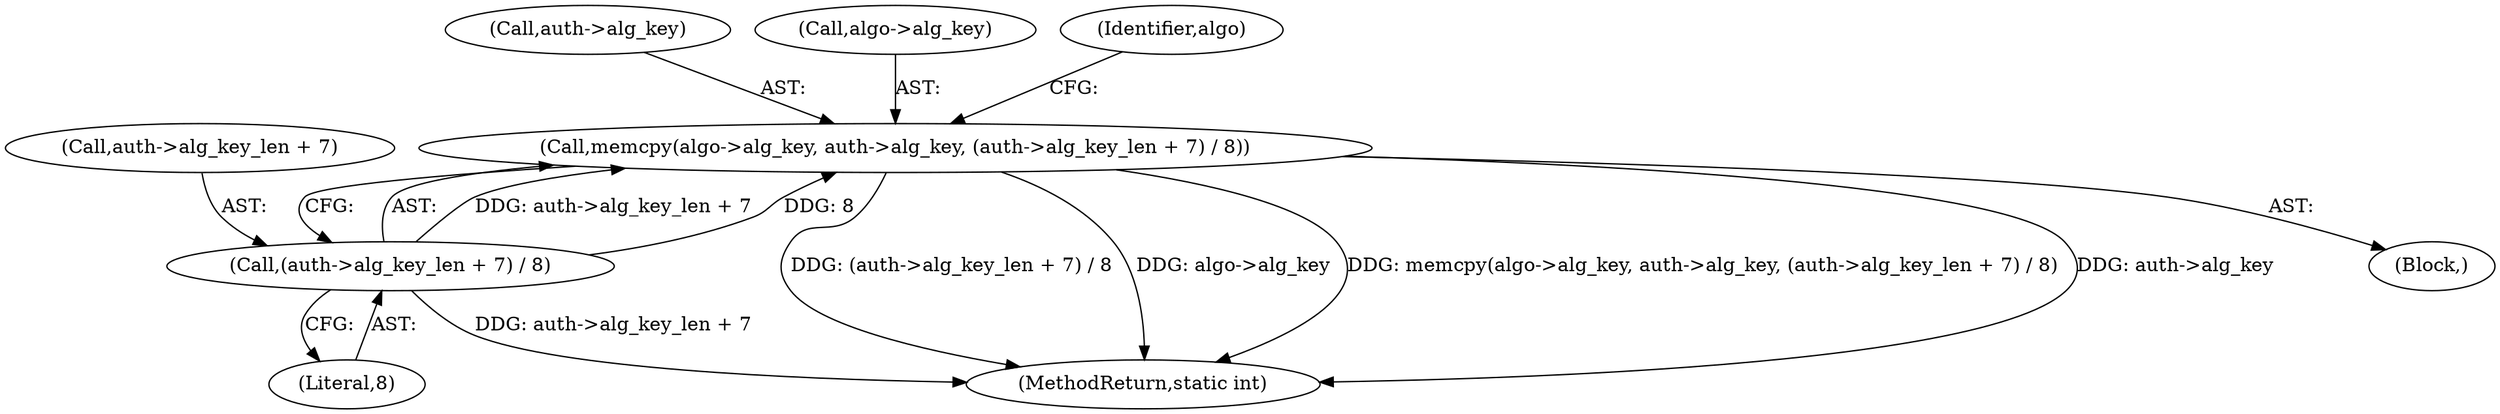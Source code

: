 digraph "0_linux_4c87308bdea31a7b4828a51f6156e6f721a1fcc9@API" {
"1000143" [label="(Call,memcpy(algo->alg_key, auth->alg_key, (auth->alg_key_len + 7) / 8))"];
"1000150" [label="(Call,(auth->alg_key_len + 7) / 8)"];
"1000147" [label="(Call,auth->alg_key)"];
"1000166" [label="(MethodReturn,static int)"];
"1000144" [label="(Call,algo->alg_key)"];
"1000150" [label="(Call,(auth->alg_key_len + 7) / 8)"];
"1000103" [label="(Block,)"];
"1000156" [label="(Literal,8)"];
"1000159" [label="(Identifier,algo)"];
"1000151" [label="(Call,auth->alg_key_len + 7)"];
"1000143" [label="(Call,memcpy(algo->alg_key, auth->alg_key, (auth->alg_key_len + 7) / 8))"];
"1000143" -> "1000103"  [label="AST: "];
"1000143" -> "1000150"  [label="CFG: "];
"1000144" -> "1000143"  [label="AST: "];
"1000147" -> "1000143"  [label="AST: "];
"1000150" -> "1000143"  [label="AST: "];
"1000159" -> "1000143"  [label="CFG: "];
"1000143" -> "1000166"  [label="DDG: (auth->alg_key_len + 7) / 8"];
"1000143" -> "1000166"  [label="DDG: algo->alg_key"];
"1000143" -> "1000166"  [label="DDG: memcpy(algo->alg_key, auth->alg_key, (auth->alg_key_len + 7) / 8)"];
"1000143" -> "1000166"  [label="DDG: auth->alg_key"];
"1000150" -> "1000143"  [label="DDG: auth->alg_key_len + 7"];
"1000150" -> "1000143"  [label="DDG: 8"];
"1000150" -> "1000156"  [label="CFG: "];
"1000151" -> "1000150"  [label="AST: "];
"1000156" -> "1000150"  [label="AST: "];
"1000150" -> "1000166"  [label="DDG: auth->alg_key_len + 7"];
}
